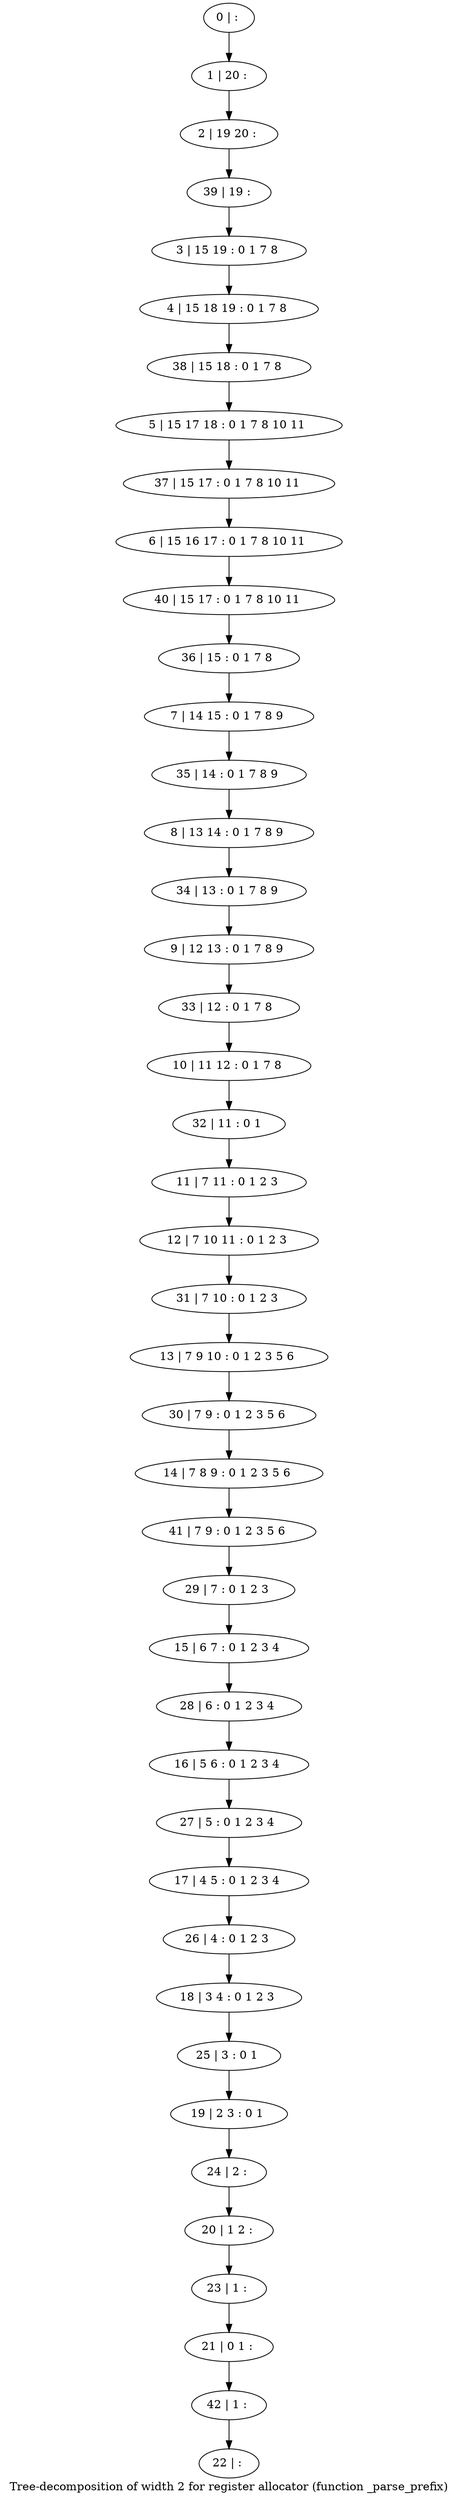 digraph G {
graph [label="Tree-decomposition of width 2 for register allocator (function _parse_prefix)"]
0[label="0 | : "];
1[label="1 | 20 : "];
2[label="2 | 19 20 : "];
3[label="3 | 15 19 : 0 1 7 8 "];
4[label="4 | 15 18 19 : 0 1 7 8 "];
5[label="5 | 15 17 18 : 0 1 7 8 10 11 "];
6[label="6 | 15 16 17 : 0 1 7 8 10 11 "];
7[label="7 | 14 15 : 0 1 7 8 9 "];
8[label="8 | 13 14 : 0 1 7 8 9 "];
9[label="9 | 12 13 : 0 1 7 8 9 "];
10[label="10 | 11 12 : 0 1 7 8 "];
11[label="11 | 7 11 : 0 1 2 3 "];
12[label="12 | 7 10 11 : 0 1 2 3 "];
13[label="13 | 7 9 10 : 0 1 2 3 5 6 "];
14[label="14 | 7 8 9 : 0 1 2 3 5 6 "];
15[label="15 | 6 7 : 0 1 2 3 4 "];
16[label="16 | 5 6 : 0 1 2 3 4 "];
17[label="17 | 4 5 : 0 1 2 3 4 "];
18[label="18 | 3 4 : 0 1 2 3 "];
19[label="19 | 2 3 : 0 1 "];
20[label="20 | 1 2 : "];
21[label="21 | 0 1 : "];
22[label="22 | : "];
23[label="23 | 1 : "];
24[label="24 | 2 : "];
25[label="25 | 3 : 0 1 "];
26[label="26 | 4 : 0 1 2 3 "];
27[label="27 | 5 : 0 1 2 3 4 "];
28[label="28 | 6 : 0 1 2 3 4 "];
29[label="29 | 7 : 0 1 2 3 "];
30[label="30 | 7 9 : 0 1 2 3 5 6 "];
31[label="31 | 7 10 : 0 1 2 3 "];
32[label="32 | 11 : 0 1 "];
33[label="33 | 12 : 0 1 7 8 "];
34[label="34 | 13 : 0 1 7 8 9 "];
35[label="35 | 14 : 0 1 7 8 9 "];
36[label="36 | 15 : 0 1 7 8 "];
37[label="37 | 15 17 : 0 1 7 8 10 11 "];
38[label="38 | 15 18 : 0 1 7 8 "];
39[label="39 | 19 : "];
40[label="40 | 15 17 : 0 1 7 8 10 11 "];
41[label="41 | 7 9 : 0 1 2 3 5 6 "];
42[label="42 | 1 : "];
0->1 ;
1->2 ;
3->4 ;
11->12 ;
23->21 ;
20->23 ;
24->20 ;
19->24 ;
25->19 ;
18->25 ;
26->18 ;
17->26 ;
27->17 ;
16->27 ;
28->16 ;
15->28 ;
29->15 ;
30->14 ;
13->30 ;
31->13 ;
12->31 ;
32->11 ;
10->32 ;
33->10 ;
9->33 ;
34->9 ;
8->34 ;
35->8 ;
7->35 ;
36->7 ;
37->6 ;
5->37 ;
38->5 ;
4->38 ;
39->3 ;
2->39 ;
40->36 ;
6->40 ;
41->29 ;
14->41 ;
42->22 ;
21->42 ;
}
